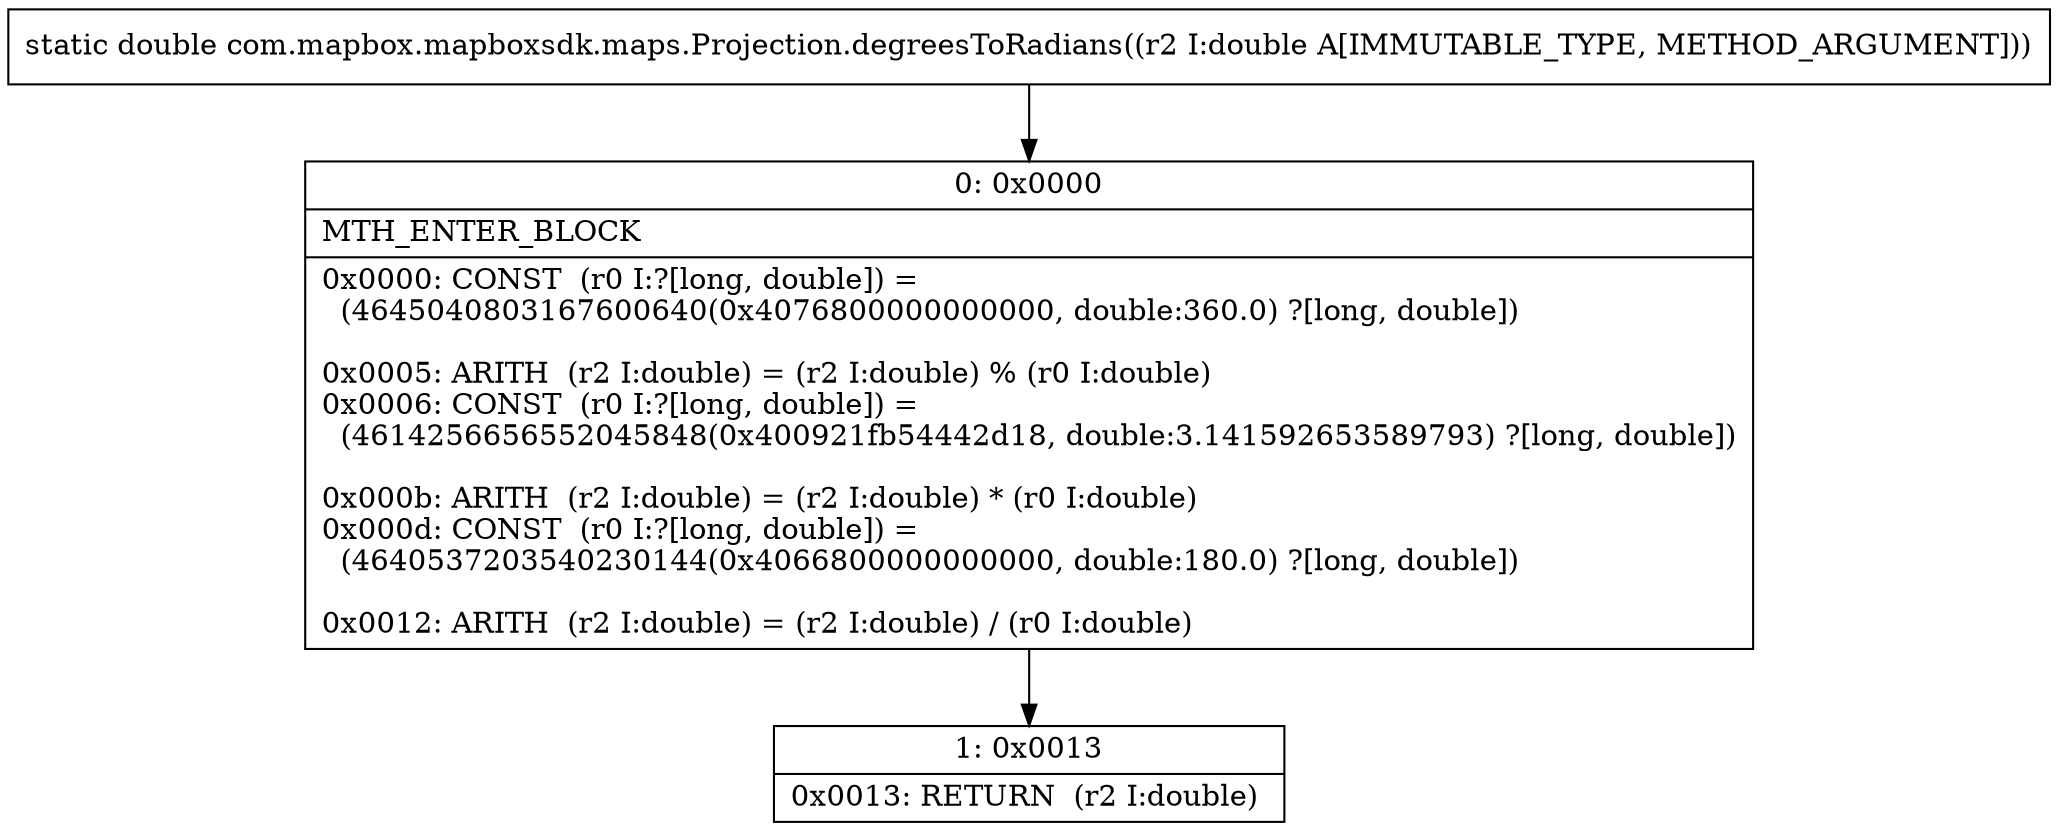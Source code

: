 digraph "CFG forcom.mapbox.mapboxsdk.maps.Projection.degreesToRadians(D)D" {
Node_0 [shape=record,label="{0\:\ 0x0000|MTH_ENTER_BLOCK\l|0x0000: CONST  (r0 I:?[long, double]) = \l  (4645040803167600640(0x4076800000000000, double:360.0) ?[long, double])\l \l0x0005: ARITH  (r2 I:double) = (r2 I:double) % (r0 I:double) \l0x0006: CONST  (r0 I:?[long, double]) = \l  (4614256656552045848(0x400921fb54442d18, double:3.141592653589793) ?[long, double])\l \l0x000b: ARITH  (r2 I:double) = (r2 I:double) * (r0 I:double) \l0x000d: CONST  (r0 I:?[long, double]) = \l  (4640537203540230144(0x4066800000000000, double:180.0) ?[long, double])\l \l0x0012: ARITH  (r2 I:double) = (r2 I:double) \/ (r0 I:double) \l}"];
Node_1 [shape=record,label="{1\:\ 0x0013|0x0013: RETURN  (r2 I:double) \l}"];
MethodNode[shape=record,label="{static double com.mapbox.mapboxsdk.maps.Projection.degreesToRadians((r2 I:double A[IMMUTABLE_TYPE, METHOD_ARGUMENT])) }"];
MethodNode -> Node_0;
Node_0 -> Node_1;
}


